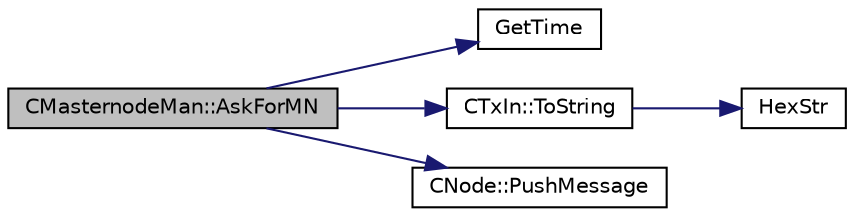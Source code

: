digraph "CMasternodeMan::AskForMN"
{
  edge [fontname="Helvetica",fontsize="10",labelfontname="Helvetica",labelfontsize="10"];
  node [fontname="Helvetica",fontsize="10",shape=record];
  rankdir="LR";
  Node5 [label="CMasternodeMan::AskForMN",height=0.2,width=0.4,color="black", fillcolor="grey75", style="filled", fontcolor="black"];
  Node5 -> Node6 [color="midnightblue",fontsize="10",style="solid",fontname="Helvetica"];
  Node6 [label="GetTime",height=0.2,width=0.4,color="black", fillcolor="white", style="filled",URL="$util_8cpp.html#a46fac5fba8ba905b5f9acb364f5d8c6f"];
  Node5 -> Node7 [color="midnightblue",fontsize="10",style="solid",fontname="Helvetica"];
  Node7 [label="CTxIn::ToString",height=0.2,width=0.4,color="black", fillcolor="white", style="filled",URL="$class_c_tx_in.html#a9f3dcba8a979ca7007448f8ad1d3c4c1"];
  Node7 -> Node8 [color="midnightblue",fontsize="10",style="solid",fontname="Helvetica"];
  Node8 [label="HexStr",height=0.2,width=0.4,color="black", fillcolor="white", style="filled",URL="$util_8h.html#ace13a819ca4e98c22847d26b3b357e75"];
  Node5 -> Node9 [color="midnightblue",fontsize="10",style="solid",fontname="Helvetica"];
  Node9 [label="CNode::PushMessage",height=0.2,width=0.4,color="black", fillcolor="white", style="filled",URL="$class_c_node.html#a204fda3d33404cb37698c085b1583ab2"];
}
